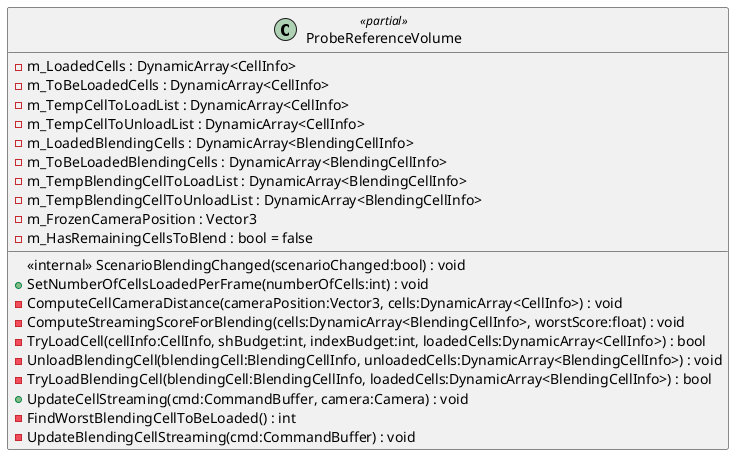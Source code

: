 @startuml
class ProbeReferenceVolume <<partial>> {
    - m_LoadedCells : DynamicArray<CellInfo>
    - m_ToBeLoadedCells : DynamicArray<CellInfo>
    - m_TempCellToLoadList : DynamicArray<CellInfo>
    - m_TempCellToUnloadList : DynamicArray<CellInfo>
    - m_LoadedBlendingCells : DynamicArray<BlendingCellInfo>
    - m_ToBeLoadedBlendingCells : DynamicArray<BlendingCellInfo>
    - m_TempBlendingCellToLoadList : DynamicArray<BlendingCellInfo>
    - m_TempBlendingCellToUnloadList : DynamicArray<BlendingCellInfo>
    - m_FrozenCameraPosition : Vector3
    - m_HasRemainingCellsToBlend : bool = false
    <<internal>> ScenarioBlendingChanged(scenarioChanged:bool) : void
    + SetNumberOfCellsLoadedPerFrame(numberOfCells:int) : void
    - ComputeCellCameraDistance(cameraPosition:Vector3, cells:DynamicArray<CellInfo>) : void
    - ComputeStreamingScoreForBlending(cells:DynamicArray<BlendingCellInfo>, worstScore:float) : void
    - TryLoadCell(cellInfo:CellInfo, shBudget:int, indexBudget:int, loadedCells:DynamicArray<CellInfo>) : bool
    - UnloadBlendingCell(blendingCell:BlendingCellInfo, unloadedCells:DynamicArray<BlendingCellInfo>) : void
    - TryLoadBlendingCell(blendingCell:BlendingCellInfo, loadedCells:DynamicArray<BlendingCellInfo>) : bool
    + UpdateCellStreaming(cmd:CommandBuffer, camera:Camera) : void
    - FindWorstBlendingCellToBeLoaded() : int
    - UpdateBlendingCellStreaming(cmd:CommandBuffer) : void
}
@enduml
